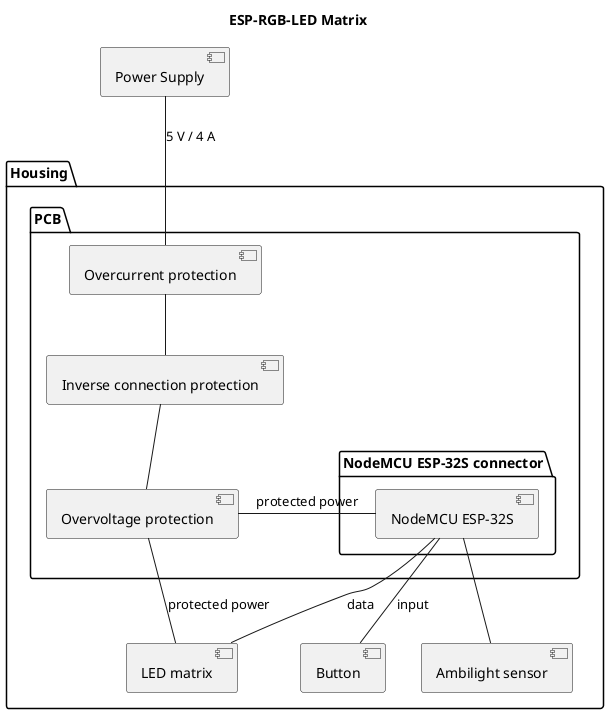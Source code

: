 @startuml

title ESP-RGB-LED Matrix

component "Power Supply" as powerSupply

package "Housing" {

    package "PCB" as pcb {
        component "Overcurrent protection" as ocp
        component "Inverse connection protection" as icp
        component "Overvoltage protection" as ovp
        
        package "NodeMCU ESP-32S connector" {
        
            component "NodeMCU ESP-32S" as esp32s
        }
    }
    
    component "LED matrix" as ledMatrix
    component "Button" as button
    component "Ambilight sensor" as ambilightSensor
}

powerSupply -- ocp: 5 V / 4 A
ocp -- icp
icp -- ovp
ovp -r- esp32s: protected power
ovp -- ledMatrix: protected power

esp32s -- ledMatrix: data
esp32s -- button: input
esp32s -- ambilightSensor

@enduml